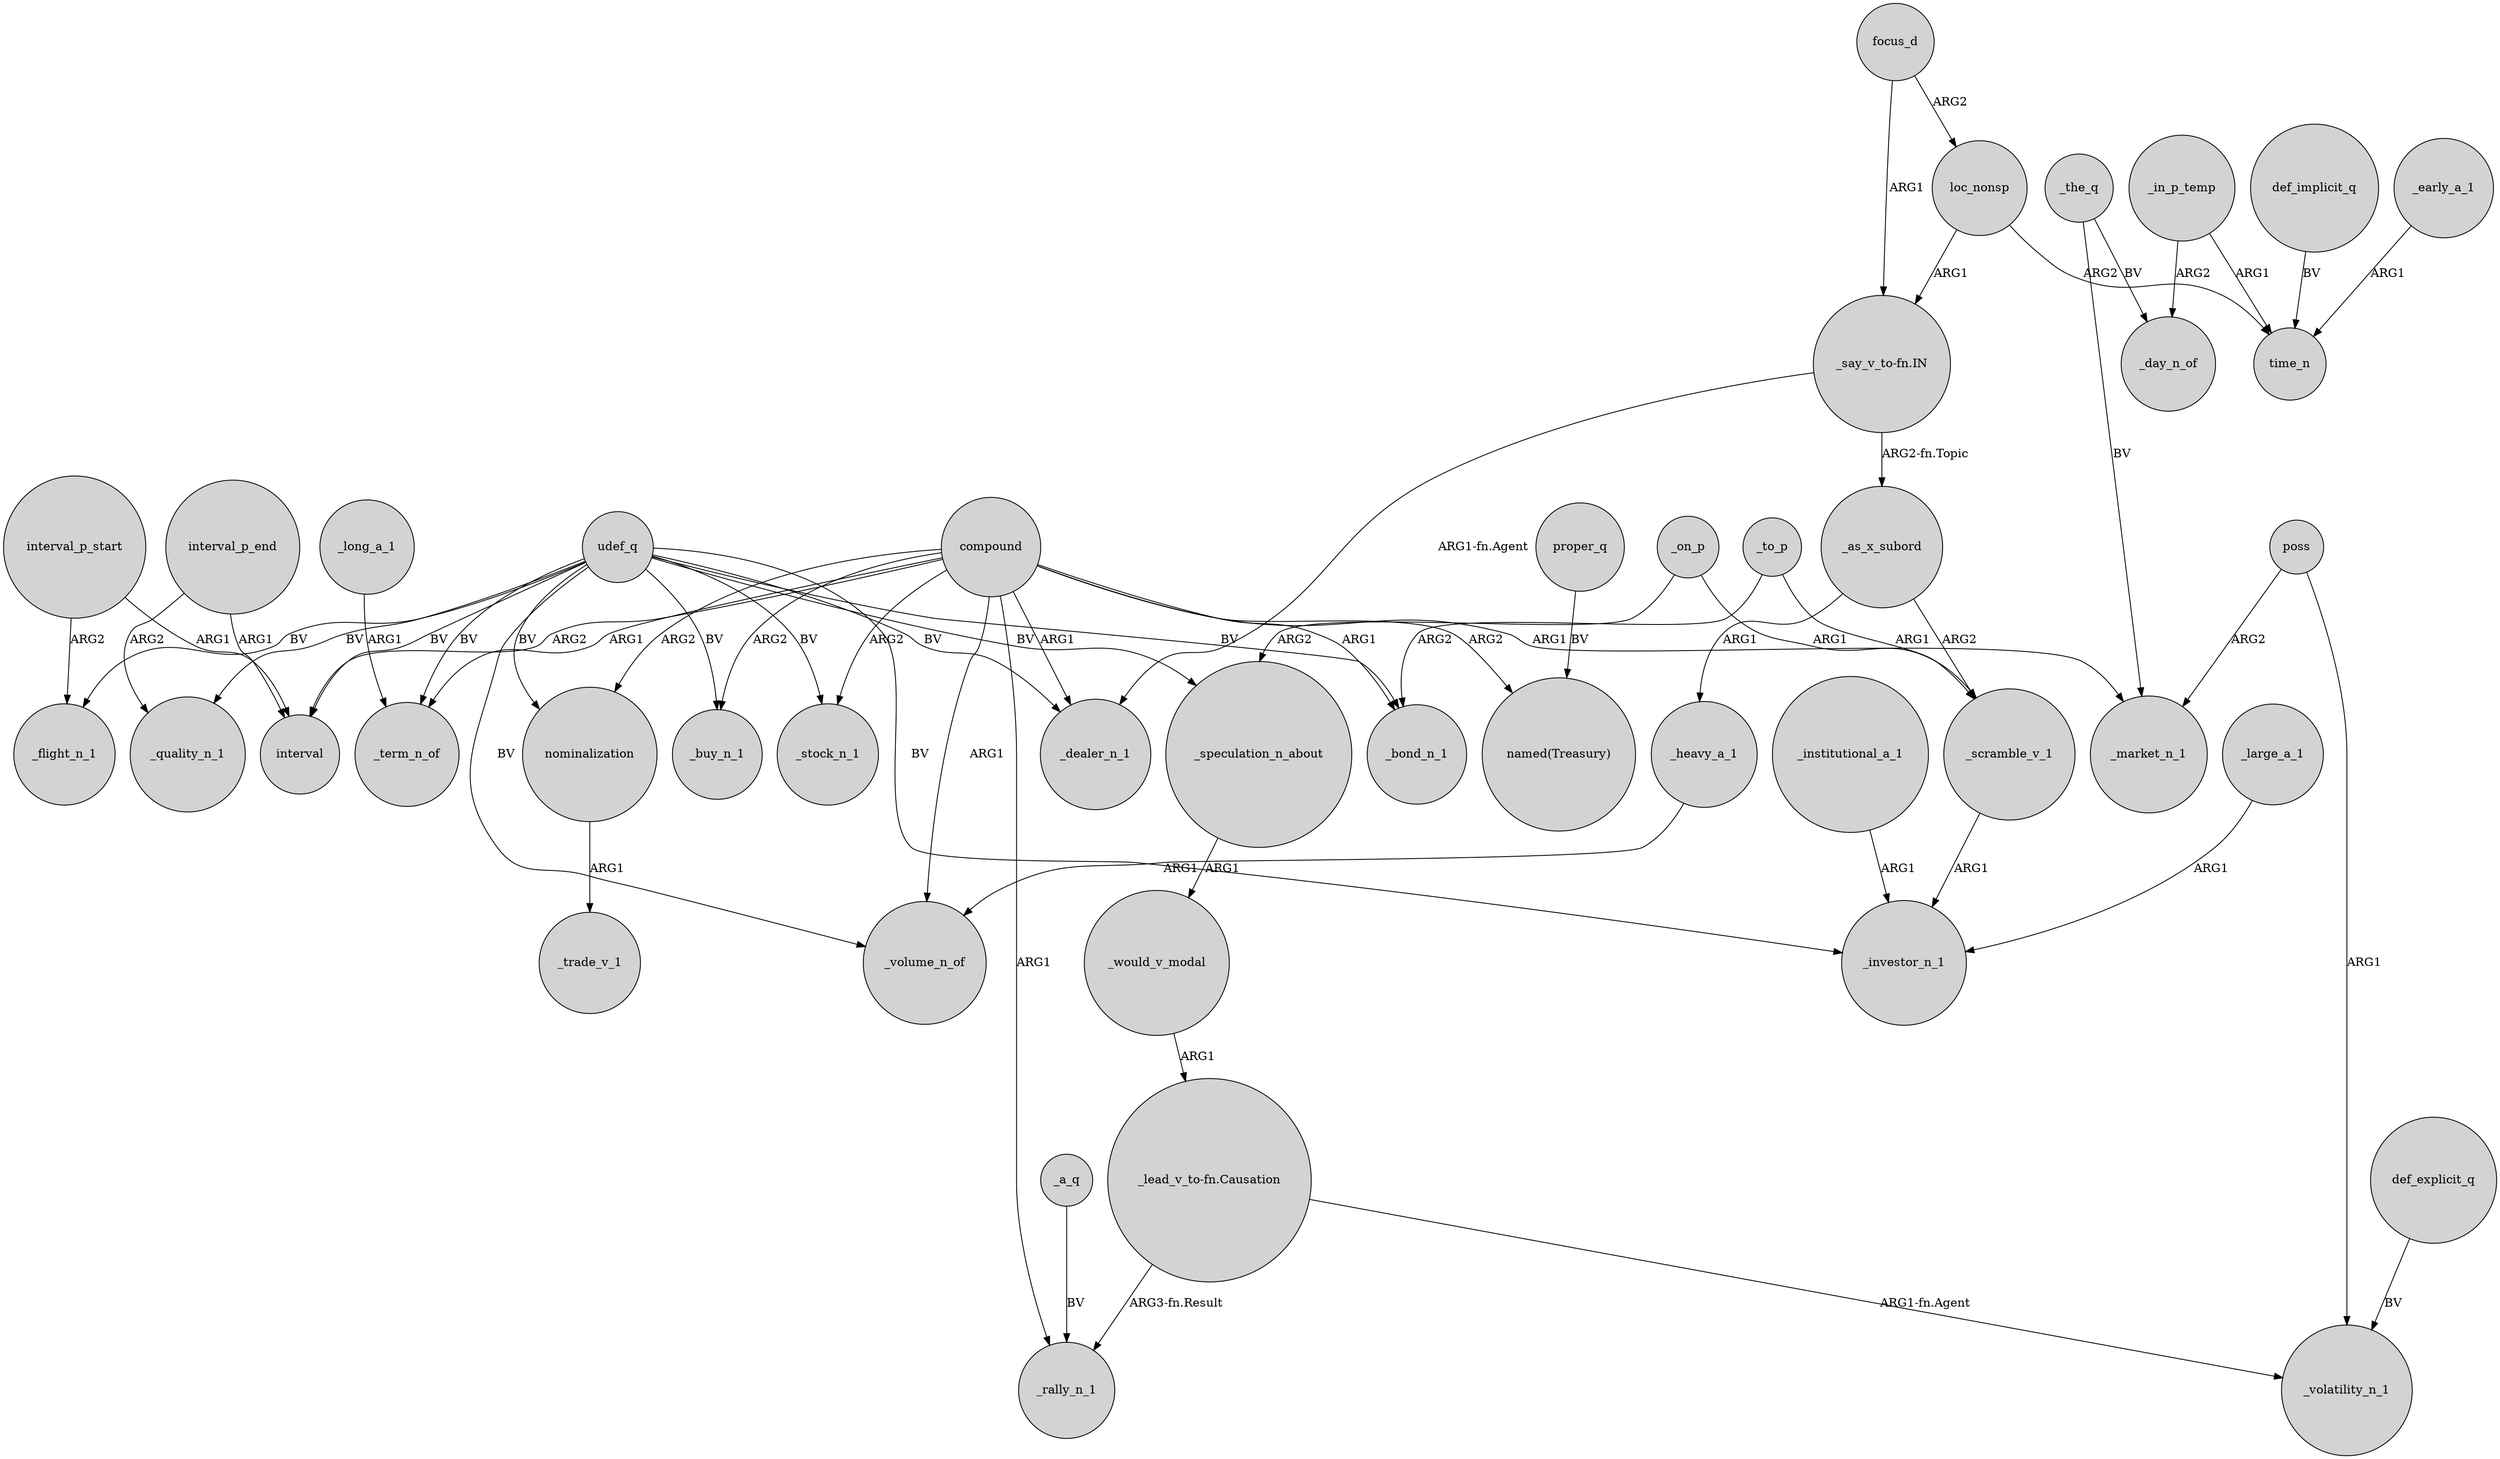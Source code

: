 digraph {
	node [shape=circle style=filled]
	compound -> _term_n_of [label=ARG1]
	compound -> "named(Treasury)" [label=ARG2]
	focus_d -> loc_nonsp [label=ARG2]
	_would_v_modal -> "_lead_v_to-fn.Causation" [label=ARG1]
	udef_q -> _quality_n_1 [label=BV]
	compound -> _buy_n_1 [label=ARG2]
	def_implicit_q -> time_n [label=BV]
	"_say_v_to-fn.IN" -> _dealer_n_1 [label="ARG1-fn.Agent"]
	udef_q -> _investor_n_1 [label=BV]
	udef_q -> _flight_n_1 [label=BV]
	udef_q -> _volume_n_of [label=BV]
	compound -> _bond_n_1 [label=ARG1]
	udef_q -> _speculation_n_about [label=BV]
	_to_p -> _bond_n_1 [label=ARG2]
	_speculation_n_about -> _would_v_modal [label=ARG1]
	compound -> _rally_n_1 [label=ARG1]
	compound -> _dealer_n_1 [label=ARG1]
	compound -> nominalization [label=ARG2]
	udef_q -> _buy_n_1 [label=BV]
	nominalization -> _trade_v_1 [label=ARG1]
	"_lead_v_to-fn.Causation" -> _rally_n_1 [label="ARG3-fn.Result"]
	focus_d -> "_say_v_to-fn.IN" [label=ARG1]
	loc_nonsp -> time_n [label=ARG2]
	compound -> _stock_n_1 [label=ARG2]
	_the_q -> _day_n_of [label=BV]
	_a_q -> _rally_n_1 [label=BV]
	_in_p_temp -> _day_n_of [label=ARG2]
	udef_q -> _bond_n_1 [label=BV]
	udef_q -> _stock_n_1 [label=BV]
	_to_p -> _scramble_v_1 [label=ARG1]
	poss -> _market_n_1 [label=ARG2]
	"_lead_v_to-fn.Causation" -> _volatility_n_1 [label="ARG1-fn.Agent"]
	interval_p_start -> interval [label=ARG1]
	compound -> interval [label=ARG2]
	_institutional_a_1 -> _investor_n_1 [label=ARG1]
	loc_nonsp -> "_say_v_to-fn.IN" [label=ARG1]
	udef_q -> _term_n_of [label=BV]
	interval_p_end -> _quality_n_1 [label=ARG2]
	"_say_v_to-fn.IN" -> _as_x_subord [label="ARG2-fn.Topic"]
	interval_p_start -> _flight_n_1 [label=ARG2]
	udef_q -> nominalization [label=BV]
	_on_p -> _scramble_v_1 [label=ARG1]
	proper_q -> "named(Treasury)" [label=BV]
	_scramble_v_1 -> _investor_n_1 [label=ARG1]
	_on_p -> _speculation_n_about [label=ARG2]
	_early_a_1 -> time_n [label=ARG1]
	interval_p_end -> interval [label=ARG1]
	udef_q -> _dealer_n_1 [label=BV]
	_large_a_1 -> _investor_n_1 [label=ARG1]
	compound -> _market_n_1 [label=ARG1]
	def_explicit_q -> _volatility_n_1 [label=BV]
	_in_p_temp -> time_n [label=ARG1]
	poss -> _volatility_n_1 [label=ARG1]
	_the_q -> _market_n_1 [label=BV]
	_heavy_a_1 -> _volume_n_of [label=ARG1]
	_as_x_subord -> _scramble_v_1 [label=ARG2]
	udef_q -> interval [label=BV]
	_long_a_1 -> _term_n_of [label=ARG1]
	compound -> _volume_n_of [label=ARG1]
	_as_x_subord -> _heavy_a_1 [label=ARG1]
}
